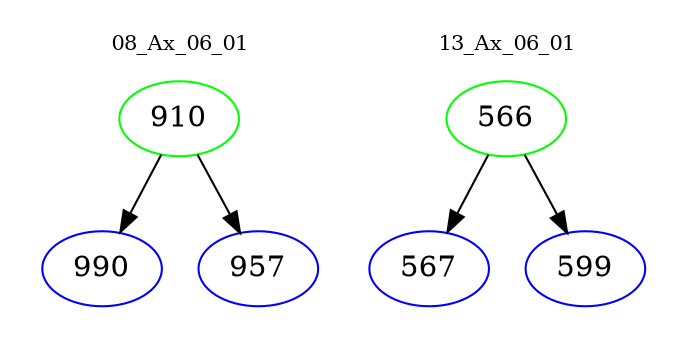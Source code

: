 digraph{
subgraph cluster_0 {
color = white
label = "08_Ax_06_01";
fontsize=10;
T0_910 [label="910", color="green"]
T0_910 -> T0_990 [color="black"]
T0_990 [label="990", color="blue"]
T0_910 -> T0_957 [color="black"]
T0_957 [label="957", color="blue"]
}
subgraph cluster_1 {
color = white
label = "13_Ax_06_01";
fontsize=10;
T1_566 [label="566", color="green"]
T1_566 -> T1_567 [color="black"]
T1_567 [label="567", color="blue"]
T1_566 -> T1_599 [color="black"]
T1_599 [label="599", color="blue"]
}
}
